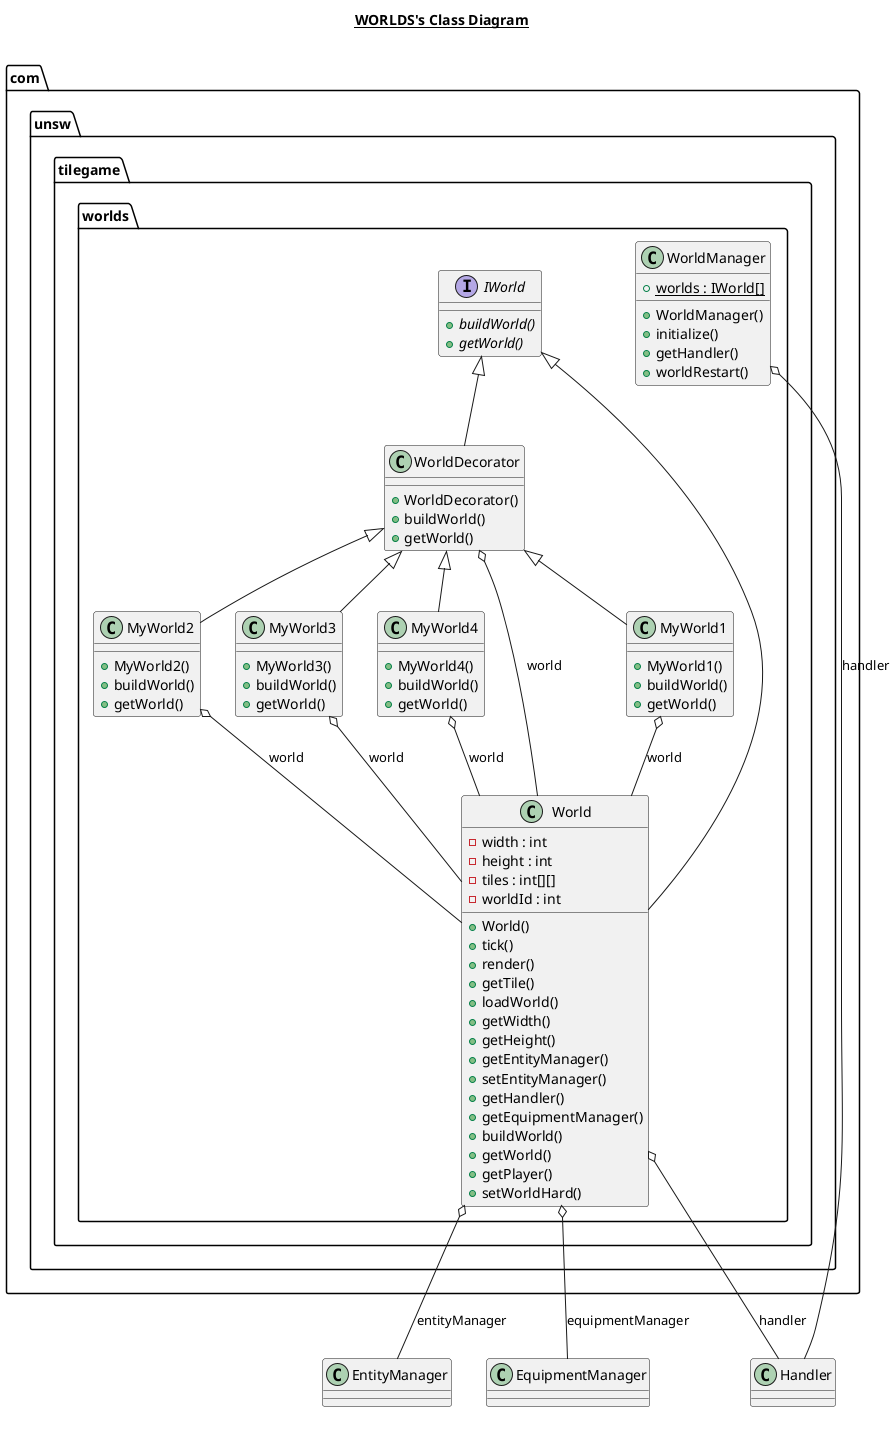 @startuml

title __WORLDS's Class Diagram__\n

  package com.unsw.tilegame {
    package com.unsw.tilegame.worlds {
      interface IWorld {
          {abstract} + buildWorld()
          {abstract} + getWorld()
      }
    }
  }
  

  package com.unsw.tilegame {
    package com.unsw.tilegame.worlds {
      class MyWorld1 {
          + MyWorld1()
          + buildWorld()
          + getWorld()
      }
    }
  }
  

  package com.unsw.tilegame {
    package com.unsw.tilegame.worlds {
      class MyWorld2 {
          + MyWorld2()
          + buildWorld()
          + getWorld()
      }
    }
  }
  

  package com.unsw.tilegame {
    package com.unsw.tilegame.worlds {
      class MyWorld3 {
          + MyWorld3()
          + buildWorld()
          + getWorld()
      }
    }
  }
  

  package com.unsw.tilegame {
    package com.unsw.tilegame.worlds {
      class MyWorld4 {
          + MyWorld4()
          + buildWorld()
          + getWorld()
      }
    }
  }
  

  package com.unsw.tilegame {
    package com.unsw.tilegame.worlds {
      class World {
          - width : int
          - height : int
          - tiles : int[][]
          - worldId : int
          + World()
          + tick()
          + render()
          + getTile()
          + loadWorld()
          + getWidth()
          + getHeight()
          + getEntityManager()
          + setEntityManager()
          + getHandler()
          + getEquipmentManager()
          + buildWorld()
          + getWorld()
          + getPlayer()
          + setWorldHard()
      }
    }
  }
  

  package com.unsw.tilegame {
    package com.unsw.tilegame.worlds {
      class WorldDecorator {
          + WorldDecorator()
          + buildWorld()
          + getWorld()
      }
    }
  }
  

  package com.unsw.tilegame {
    package com.unsw.tilegame.worlds {
      class WorldManager {
          {static} + worlds : IWorld[]
          + WorldManager()
          + initialize()
          + getHandler()
          + worldRestart()
      }
    }
  }
  

  MyWorld1 -up-|> WorldDecorator
  MyWorld1 o-- World : world
  MyWorld2 -up-|> WorldDecorator
  MyWorld2 o-- World : world
  MyWorld3 -up-|> WorldDecorator
  MyWorld3 o-- World : world
  MyWorld4 -up-|> WorldDecorator
  MyWorld4 o-- World : world
  World -up-|> IWorld
  World o-- Handler : handler
  World o-- EntityManager : entityManager
  World o-- EquipmentManager : equipmentManager
  WorldDecorator -up-|> IWorld
  WorldDecorator o-- World : world
  WorldManager o-- Handler : handler


right footer

endfooter

@enduml

